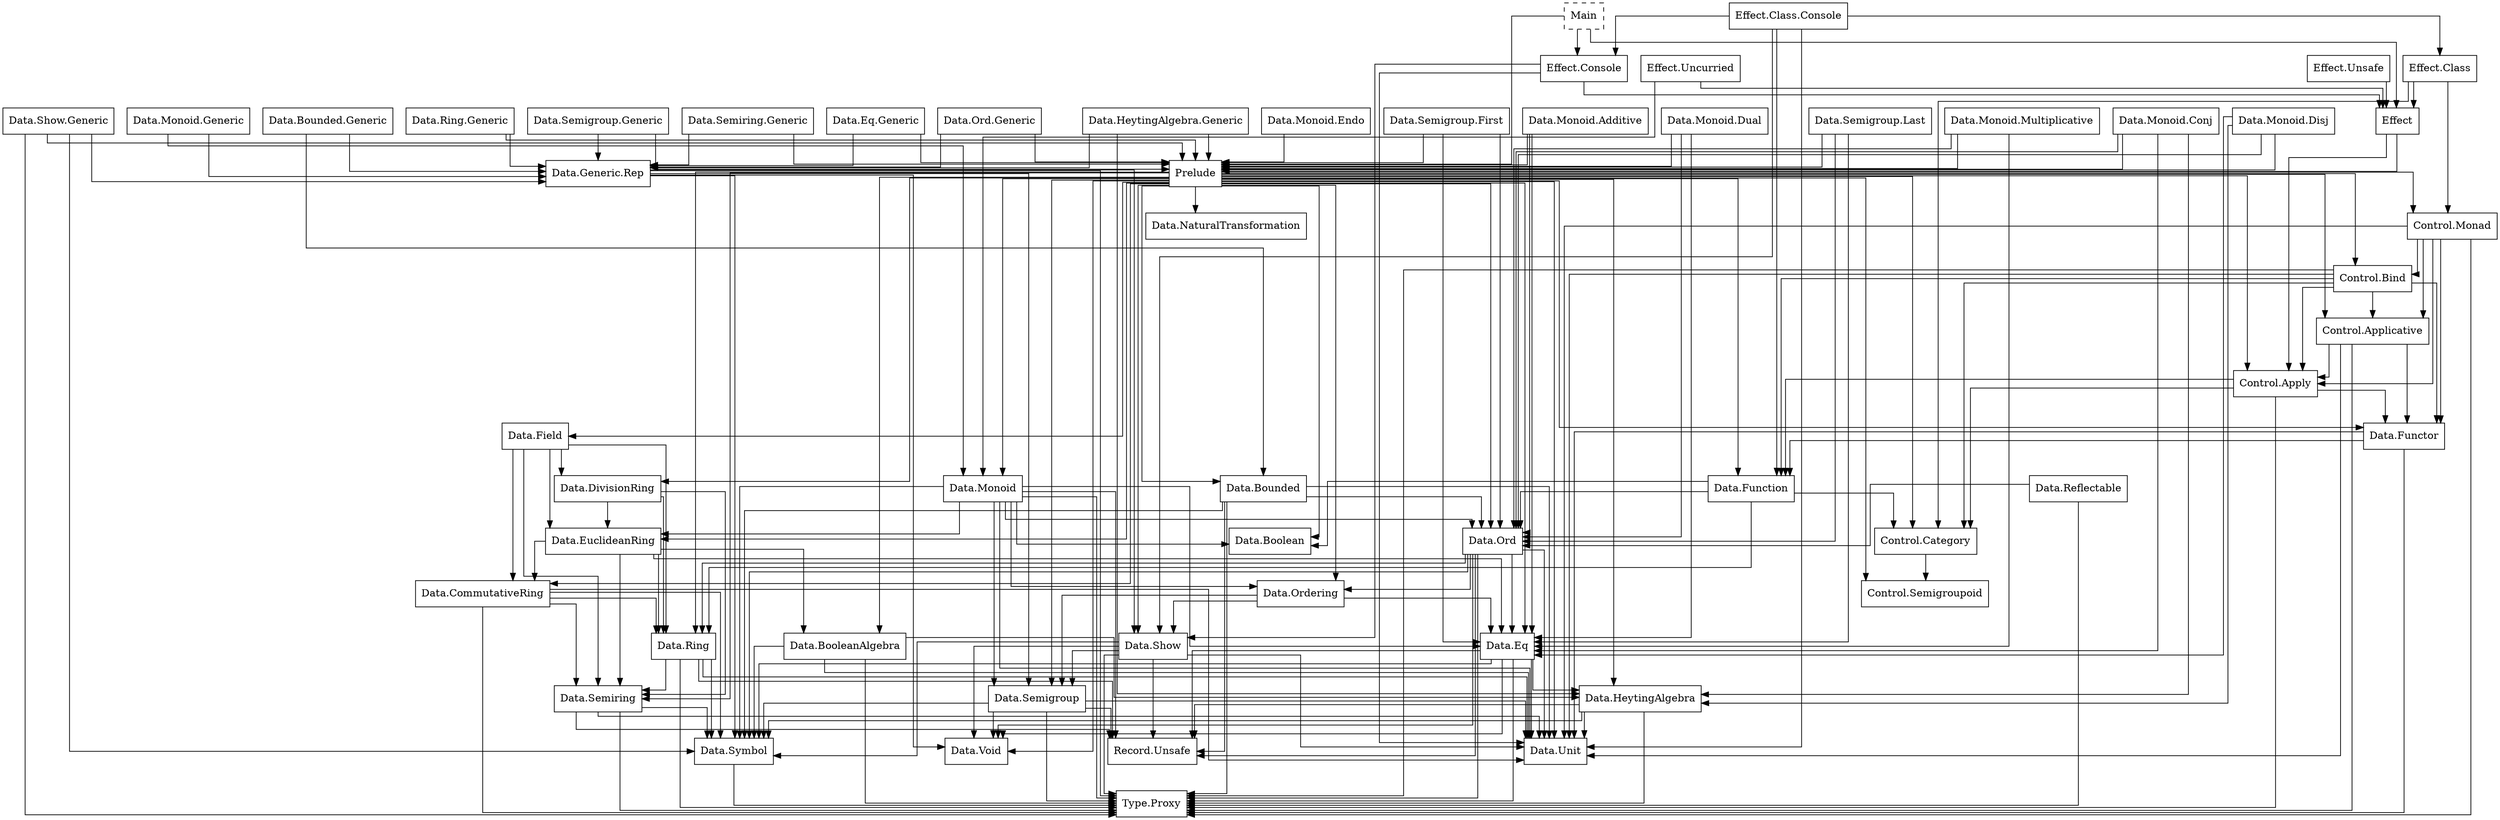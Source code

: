 strict digraph modules {
node[shape=rect]
splines=ortho
"Main" [style=dashed];
"Control.Applicative" -> "Control.Apply";
"Control.Applicative" -> "Data.Functor";
"Control.Applicative" -> "Data.Unit";
"Control.Applicative" -> "Type.Proxy";
"Control.Apply" -> "Data.Functor";
"Control.Apply" -> "Data.Function";
"Control.Apply" -> "Control.Category";
"Control.Apply" -> "Type.Proxy";
"Control.Bind" -> "Control.Applicative";
"Control.Bind" -> "Control.Apply";
"Control.Bind" -> "Control.Category";
"Control.Bind" -> "Data.Function";
"Control.Bind" -> "Data.Functor";
"Control.Bind" -> "Data.Unit";
"Control.Bind" -> "Type.Proxy";
"Control.Category" -> "Control.Semigroupoid";
"Control.Monad" -> "Control.Applicative";
"Control.Monad" -> "Control.Apply";
"Control.Monad" -> "Control.Bind";
"Control.Monad" -> "Data.Functor";
"Control.Monad" -> "Data.Unit";
"Control.Monad" -> "Type.Proxy";
"Data.BooleanAlgebra" -> "Data.HeytingAlgebra";
"Data.BooleanAlgebra" -> "Data.Symbol";
"Data.BooleanAlgebra" -> "Data.Unit";
"Data.BooleanAlgebra" -> "Type.Proxy";
"Data.Bounded" -> "Data.Ord";
"Data.Bounded" -> "Data.Symbol";
"Data.Bounded" -> "Data.Unit";
"Data.Bounded" -> "Record.Unsafe";
"Data.Bounded" -> "Type.Proxy";
"Data.Bounded.Generic" -> "Data.Generic.Rep";
"Data.Bounded.Generic" -> "Data.Bounded";
"Data.CommutativeRing" -> "Data.Ring";
"Data.CommutativeRing" -> "Data.Semiring";
"Data.CommutativeRing" -> "Data.Symbol";
"Data.CommutativeRing" -> "Data.Unit";
"Data.CommutativeRing" -> "Type.Proxy";
"Data.DivisionRing" -> "Data.EuclideanRing";
"Data.DivisionRing" -> "Data.Ring";
"Data.DivisionRing" -> "Data.Semiring";
"Data.Eq" -> "Data.HeytingAlgebra";
"Data.Eq" -> "Data.Symbol";
"Data.Eq" -> "Data.Unit";
"Data.Eq" -> "Data.Void";
"Data.Eq" -> "Record.Unsafe";
"Data.Eq" -> "Type.Proxy";
"Data.Eq.Generic" -> "Prelude";
"Data.Eq.Generic" -> "Data.Generic.Rep";
"Data.EuclideanRing" -> "Data.BooleanAlgebra";
"Data.EuclideanRing" -> "Data.CommutativeRing";
"Data.EuclideanRing" -> "Data.Eq";
"Data.EuclideanRing" -> "Data.Ring";
"Data.EuclideanRing" -> "Data.Semiring";
"Data.Field" -> "Data.DivisionRing";
"Data.Field" -> "Data.CommutativeRing";
"Data.Field" -> "Data.EuclideanRing";
"Data.Field" -> "Data.Ring";
"Data.Field" -> "Data.Semiring";
"Data.Function" -> "Control.Category";
"Data.Function" -> "Data.Boolean";
"Data.Function" -> "Data.Ord";
"Data.Function" -> "Data.Ring";
"Data.Functor" -> "Data.Function";
"Data.Functor" -> "Data.Unit";
"Data.Functor" -> "Type.Proxy";
"Data.Generic.Rep" -> "Data.Semigroup";
"Data.Generic.Rep" -> "Data.Show";
"Data.Generic.Rep" -> "Data.Symbol";
"Data.Generic.Rep" -> "Data.Void";
"Data.Generic.Rep" -> "Type.Proxy";
"Data.HeytingAlgebra" -> "Data.Symbol";
"Data.HeytingAlgebra" -> "Data.Unit";
"Data.HeytingAlgebra" -> "Record.Unsafe";
"Data.HeytingAlgebra" -> "Type.Proxy";
"Data.HeytingAlgebra.Generic" -> "Prelude";
"Data.HeytingAlgebra.Generic" -> "Data.Generic.Rep";
"Data.HeytingAlgebra.Generic" -> "Data.HeytingAlgebra";
"Data.Monoid" -> "Data.Boolean";
"Data.Monoid" -> "Data.Eq";
"Data.Monoid" -> "Data.EuclideanRing";
"Data.Monoid" -> "Data.Ord";
"Data.Monoid" -> "Data.Ordering";
"Data.Monoid" -> "Data.Semigroup";
"Data.Monoid" -> "Data.Symbol";
"Data.Monoid" -> "Data.Unit";
"Data.Monoid" -> "Record.Unsafe";
"Data.Monoid" -> "Type.Proxy";
"Data.Monoid.Additive" -> "Prelude";
"Data.Monoid.Additive" -> "Data.Eq";
"Data.Monoid.Additive" -> "Data.Ord";
"Data.Monoid.Conj" -> "Prelude";
"Data.Monoid.Conj" -> "Data.Eq";
"Data.Monoid.Conj" -> "Data.HeytingAlgebra";
"Data.Monoid.Conj" -> "Data.Ord";
"Data.Monoid.Disj" -> "Prelude";
"Data.Monoid.Disj" -> "Data.Eq";
"Data.Monoid.Disj" -> "Data.HeytingAlgebra";
"Data.Monoid.Disj" -> "Data.Ord";
"Data.Monoid.Dual" -> "Prelude";
"Data.Monoid.Dual" -> "Data.Eq";
"Data.Monoid.Dual" -> "Data.Ord";
"Data.Monoid.Endo" -> "Prelude";
"Data.Monoid.Generic" -> "Data.Monoid";
"Data.Monoid.Generic" -> "Data.Generic.Rep";
"Data.Monoid.Multiplicative" -> "Prelude";
"Data.Monoid.Multiplicative" -> "Data.Eq";
"Data.Monoid.Multiplicative" -> "Data.Ord";
"Data.Ord" -> "Data.Eq";
"Data.Ord" -> "Data.Symbol";
"Data.Ord" -> "Data.Ordering";
"Data.Ord" -> "Data.Ring";
"Data.Ord" -> "Data.Unit";
"Data.Ord" -> "Data.Void";
"Data.Ord" -> "Record.Unsafe";
"Data.Ord" -> "Type.Proxy";
"Data.Ord.Generic" -> "Prelude";
"Data.Ord.Generic" -> "Data.Generic.Rep";
"Data.Ordering" -> "Data.Eq";
"Data.Ordering" -> "Data.Semigroup";
"Data.Ordering" -> "Data.Show";
"Data.Reflectable" -> "Data.Ord";
"Data.Reflectable" -> "Type.Proxy";
"Data.Ring" -> "Data.Semiring";
"Data.Ring" -> "Data.Symbol";
"Data.Ring" -> "Data.Unit";
"Data.Ring" -> "Record.Unsafe";
"Data.Ring" -> "Type.Proxy";
"Data.Ring.Generic" -> "Prelude";
"Data.Ring.Generic" -> "Data.Generic.Rep";
"Data.Semigroup" -> "Data.Symbol";
"Data.Semigroup" -> "Data.Unit";
"Data.Semigroup" -> "Data.Void";
"Data.Semigroup" -> "Record.Unsafe";
"Data.Semigroup" -> "Type.Proxy";
"Data.Semigroup.First" -> "Prelude";
"Data.Semigroup.First" -> "Data.Eq";
"Data.Semigroup.First" -> "Data.Ord";
"Data.Semigroup.Generic" -> "Prelude";
"Data.Semigroup.Generic" -> "Data.Generic.Rep";
"Data.Semigroup.Last" -> "Prelude";
"Data.Semigroup.Last" -> "Data.Eq";
"Data.Semigroup.Last" -> "Data.Ord";
"Data.Semiring" -> "Data.Symbol";
"Data.Semiring" -> "Data.Unit";
"Data.Semiring" -> "Record.Unsafe";
"Data.Semiring" -> "Type.Proxy";
"Data.Semiring.Generic" -> "Prelude";
"Data.Semiring.Generic" -> "Data.Generic.Rep";
"Data.Show" -> "Data.Semigroup";
"Data.Show" -> "Data.Symbol";
"Data.Show" -> "Data.Unit";
"Data.Show" -> "Data.Void";
"Data.Show" -> "Record.Unsafe";
"Data.Show" -> "Type.Proxy";
"Data.Show.Generic" -> "Prelude";
"Data.Show.Generic" -> "Data.Generic.Rep";
"Data.Show.Generic" -> "Data.Symbol";
"Data.Show.Generic" -> "Type.Proxy";
"Data.Symbol" -> "Type.Proxy";
"Effect" -> "Prelude";
"Effect" -> "Control.Apply";
"Effect.Class" -> "Control.Category";
"Effect.Class" -> "Control.Monad";
"Effect.Class" -> "Effect";
"Effect.Class.Console" -> "Data.Function";
"Effect.Class.Console" -> "Data.Show";
"Effect.Class.Console" -> "Data.Unit";
"Effect.Class.Console" -> "Effect.Class";
"Effect.Class.Console" -> "Effect.Console";
"Effect.Console" -> "Effect";
"Effect.Console" -> "Data.Show";
"Effect.Console" -> "Data.Unit";
"Effect.Uncurried" -> "Data.Monoid";
"Effect.Uncurried" -> "Effect";
"Effect.Unsafe" -> "Effect";
"Main" -> "Prelude";
"Main" -> "Effect";
"Main" -> "Effect.Console";
"Prelude" -> "Control.Applicative";
"Prelude" -> "Control.Apply";
"Prelude" -> "Control.Bind";
"Prelude" -> "Control.Category";
"Prelude" -> "Control.Monad";
"Prelude" -> "Control.Semigroupoid";
"Prelude" -> "Data.Boolean";
"Prelude" -> "Data.BooleanAlgebra";
"Prelude" -> "Data.Bounded";
"Prelude" -> "Data.CommutativeRing";
"Prelude" -> "Data.DivisionRing";
"Prelude" -> "Data.Eq";
"Prelude" -> "Data.EuclideanRing";
"Prelude" -> "Data.Field";
"Prelude" -> "Data.Function";
"Prelude" -> "Data.Functor";
"Prelude" -> "Data.HeytingAlgebra";
"Prelude" -> "Data.Monoid";
"Prelude" -> "Data.NaturalTransformation";
"Prelude" -> "Data.Ord";
"Prelude" -> "Data.Ordering";
"Prelude" -> "Data.Ring";
"Prelude" -> "Data.Semigroup";
"Prelude" -> "Data.Semiring";
"Prelude" -> "Data.Show";
"Prelude" -> "Data.Unit";
"Prelude" -> "Data.Void";
}
